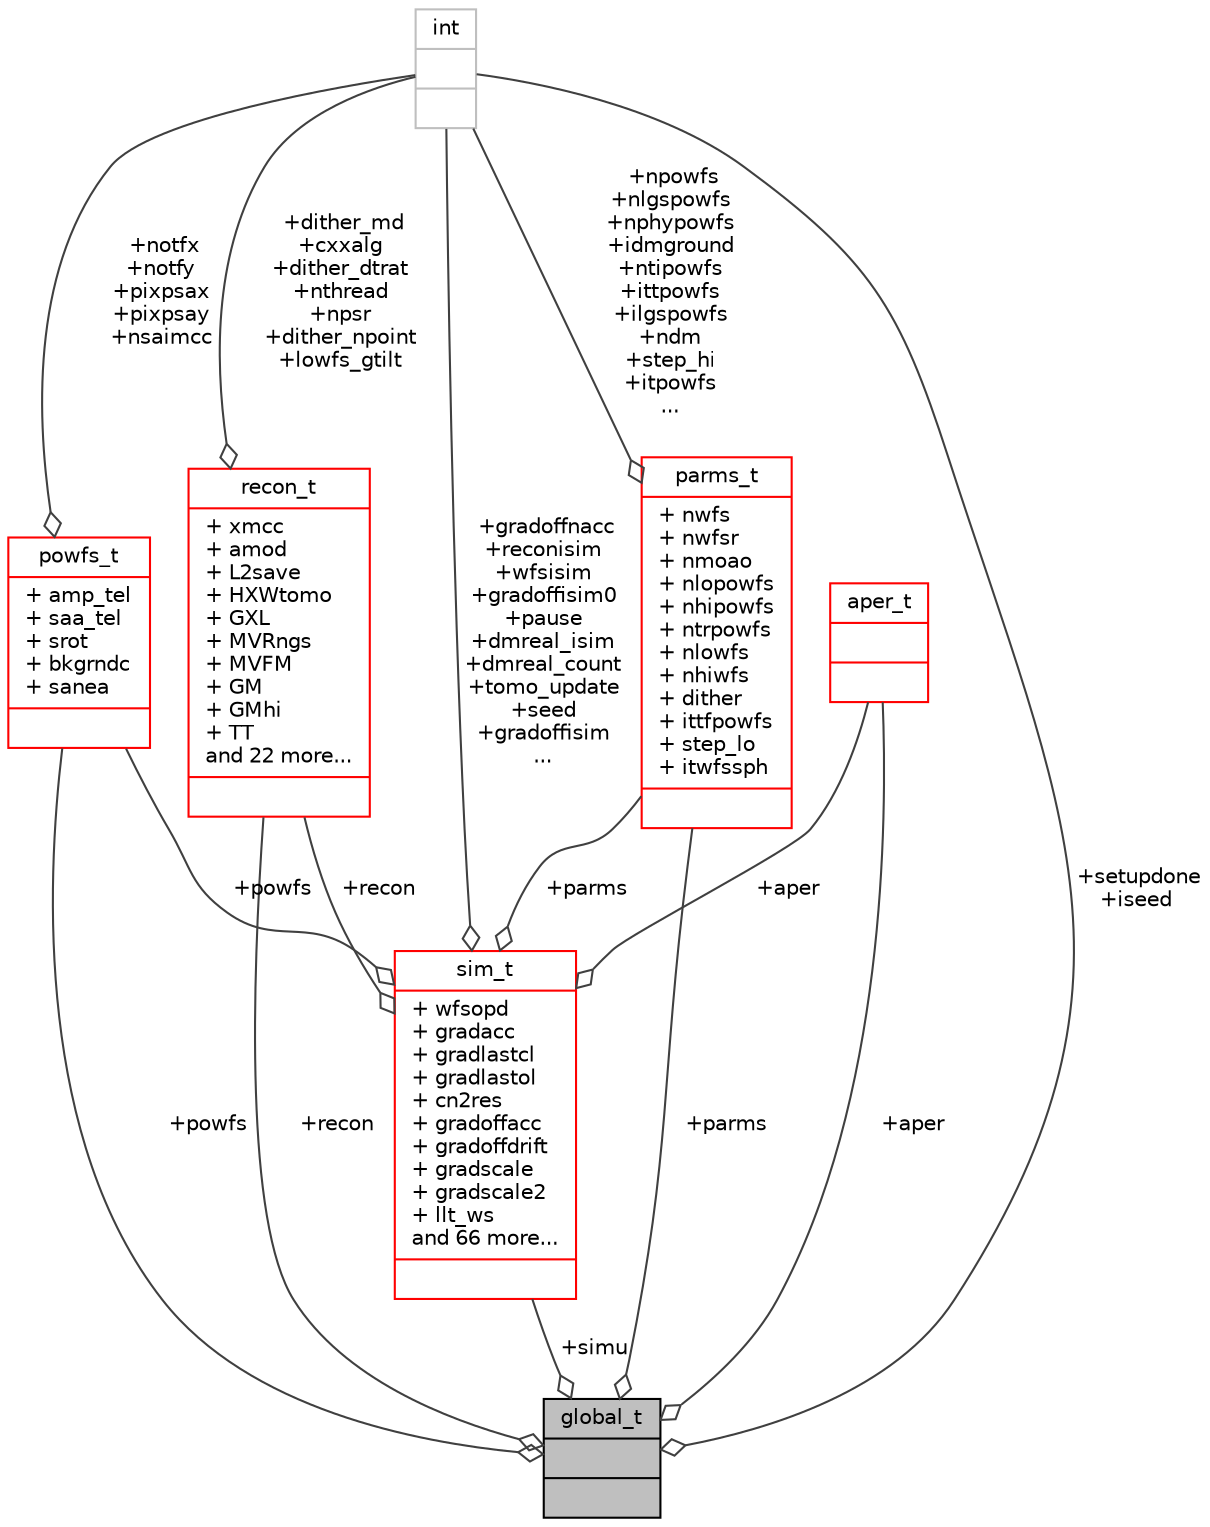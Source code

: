 digraph "global_t"
{
 // INTERACTIVE_SVG=YES
  bgcolor="transparent";
  edge [fontname="Helvetica",fontsize="10",labelfontname="Helvetica",labelfontsize="10"];
  node [fontname="Helvetica",fontsize="10",shape=record];
  Node474 [label="{global_t\n||}",height=0.2,width=0.4,color="black", fillcolor="grey75", style="filled", fontcolor="black"];
  Node475 -> Node474 [color="grey25",fontsize="10",style="solid",label=" +simu" ,arrowhead="odiamond",fontname="Helvetica"];
  Node475 [label="{sim_t\n|+ wfsopd\l+ gradacc\l+ gradlastcl\l+ gradlastol\l+ cn2res\l+ gradoffacc\l+ gradoffdrift\l+ gradscale\l+ gradscale2\l+ llt_ws\land 66 more...\l|}",height=0.2,width=0.4,color="red",URL="$maos_2types_8h.html#structsim__t"];
  Node522 -> Node475 [color="grey25",fontsize="10",style="solid",label=" +recon" ,arrowhead="odiamond",fontname="Helvetica"];
  Node522 [label="{recon_t\n|+ xmcc\l+ amod\l+ L2save\l+ HXWtomo\l+ GXL\l+ MVRngs\l+ MVFM\l+ GM\l+ GMhi\l+ TT\land 22 more...\l|}",height=0.2,width=0.4,color="red",URL="$maos_2types_8h.html#structrecon__t"];
  Node479 -> Node522 [color="grey25",fontsize="10",style="solid",label=" +dither_md\n+cxxalg\n+dither_dtrat\n+nthread\n+npsr\n+dither_npoint\n+lowfs_gtilt" ,arrowhead="odiamond",fontname="Helvetica"];
  Node479 [label="{int\n||}",height=0.2,width=0.4,color="grey75"];
  Node479 -> Node475 [color="grey25",fontsize="10",style="solid",label=" +gradoffnacc\n+reconisim\n+wfsisim\n+gradoffisim0\n+pause\n+dmreal_isim\n+dmreal_count\n+tomo_update\n+seed\n+gradoffisim\n..." ,arrowhead="odiamond",fontname="Helvetica"];
  Node546 -> Node475 [color="grey25",fontsize="10",style="solid",label=" +powfs" ,arrowhead="odiamond",fontname="Helvetica"];
  Node546 [label="{powfs_t\n|+ amp_tel\l+ saa_tel\l+ srot\l+ bkgrndc\l+ sanea\l|}",height=0.2,width=0.4,color="red",URL="$maos_2types_8h.html#structpowfs__t"];
  Node479 -> Node546 [color="grey25",fontsize="10",style="solid",label=" +notfx\n+notfy\n+pixpsax\n+pixpsay\n+nsaimcc" ,arrowhead="odiamond",fontname="Helvetica"];
  Node555 -> Node475 [color="grey25",fontsize="10",style="solid",label=" +aper" ,arrowhead="odiamond",fontname="Helvetica"];
  Node555 [label="{aper_t\n||}",height=0.2,width=0.4,color="red",URL="$maos_2types_8h.html#structaper__t"];
  Node556 -> Node475 [color="grey25",fontsize="10",style="solid",label=" +parms" ,arrowhead="odiamond",fontname="Helvetica"];
  Node556 [label="{parms_t\n|+ nwfs\l+ nwfsr\l+ nmoao\l+ nlopowfs\l+ nhipowfs\l+ ntrpowfs\l+ nlowfs\l+ nhiwfs\l+ dither\l+ ittfpowfs\l+ step_lo\l+ itwfssph\l|}",height=0.2,width=0.4,color="red",URL="$parms_8h.html#structparms__t"];
  Node479 -> Node556 [color="grey25",fontsize="10",style="solid",label=" +npowfs\n+nlgspowfs\n+nphypowfs\n+idmground\n+ntipowfs\n+ittpowfs\n+ilgspowfs\n+ndm\n+step_hi\n+itpowfs\n..." ,arrowhead="odiamond",fontname="Helvetica"];
  Node522 -> Node474 [color="grey25",fontsize="10",style="solid",label=" +recon" ,arrowhead="odiamond",fontname="Helvetica"];
  Node479 -> Node474 [color="grey25",fontsize="10",style="solid",label=" +setupdone\n+iseed" ,arrowhead="odiamond",fontname="Helvetica"];
  Node546 -> Node474 [color="grey25",fontsize="10",style="solid",label=" +powfs" ,arrowhead="odiamond",fontname="Helvetica"];
  Node555 -> Node474 [color="grey25",fontsize="10",style="solid",label=" +aper" ,arrowhead="odiamond",fontname="Helvetica"];
  Node556 -> Node474 [color="grey25",fontsize="10",style="solid",label=" +parms" ,arrowhead="odiamond",fontname="Helvetica"];
}
